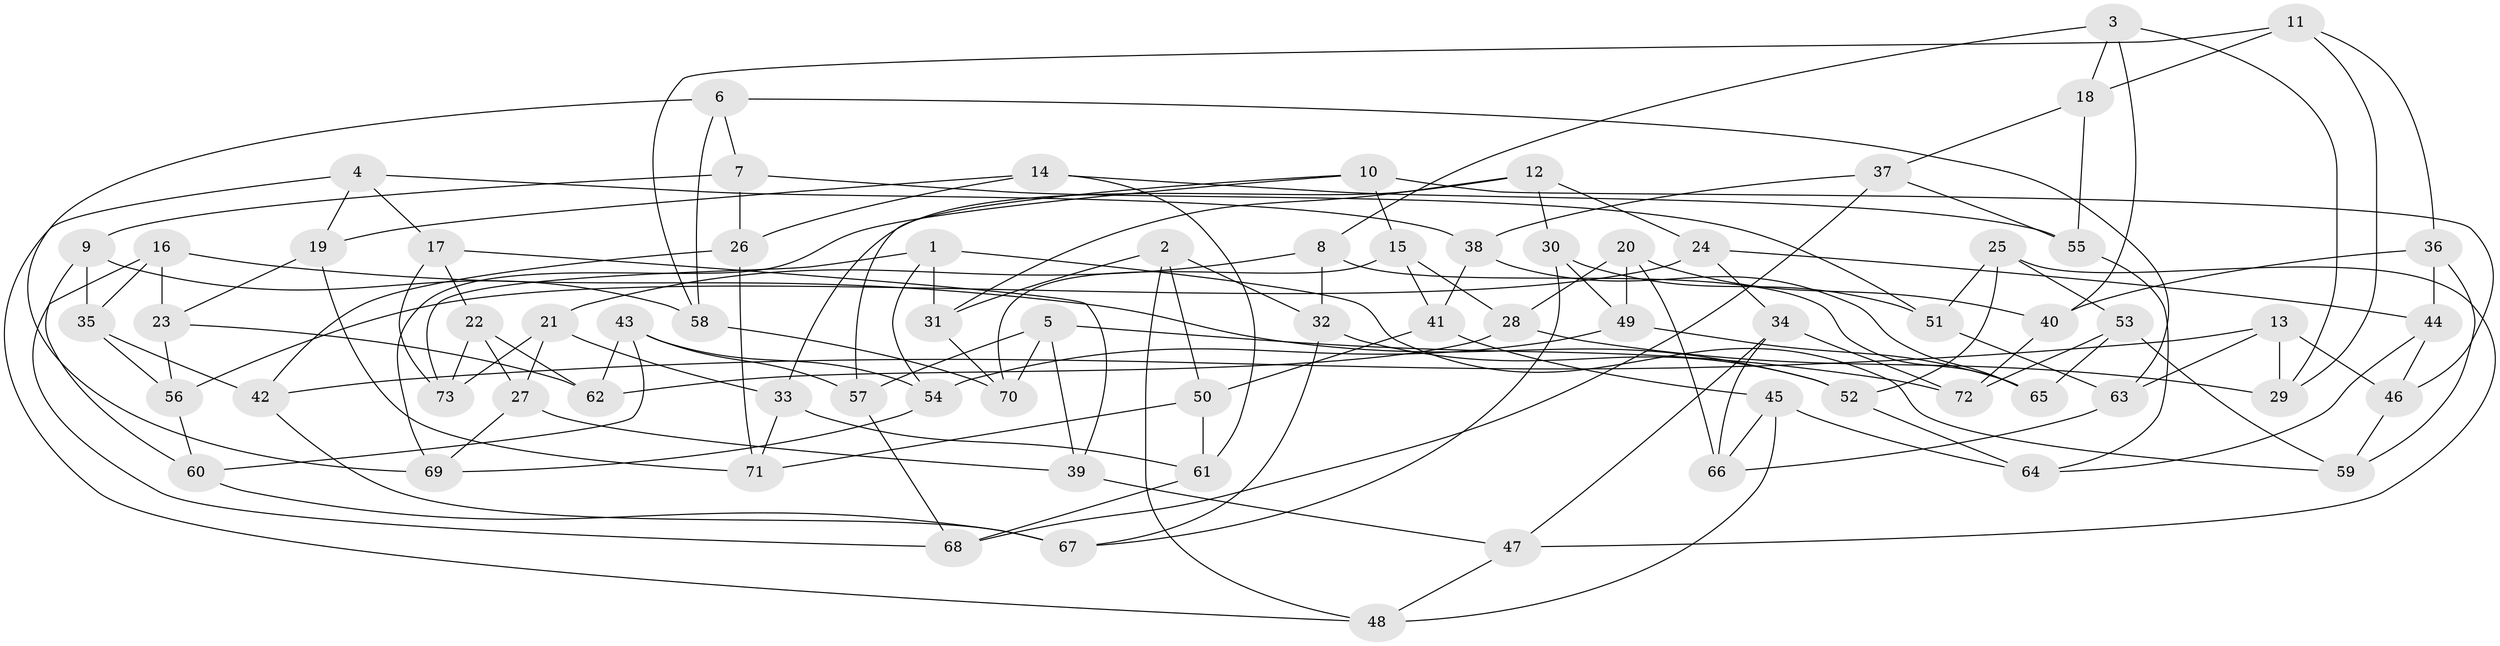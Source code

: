 // coarse degree distribution, {6: 0.6341463414634146, 4: 0.21951219512195122, 5: 0.12195121951219512, 3: 0.024390243902439025}
// Generated by graph-tools (version 1.1) at 2025/42/03/06/25 10:42:20]
// undirected, 73 vertices, 146 edges
graph export_dot {
graph [start="1"]
  node [color=gray90,style=filled];
  1;
  2;
  3;
  4;
  5;
  6;
  7;
  8;
  9;
  10;
  11;
  12;
  13;
  14;
  15;
  16;
  17;
  18;
  19;
  20;
  21;
  22;
  23;
  24;
  25;
  26;
  27;
  28;
  29;
  30;
  31;
  32;
  33;
  34;
  35;
  36;
  37;
  38;
  39;
  40;
  41;
  42;
  43;
  44;
  45;
  46;
  47;
  48;
  49;
  50;
  51;
  52;
  53;
  54;
  55;
  56;
  57;
  58;
  59;
  60;
  61;
  62;
  63;
  64;
  65;
  66;
  67;
  68;
  69;
  70;
  71;
  72;
  73;
  1 -- 54;
  1 -- 31;
  1 -- 73;
  1 -- 59;
  2 -- 50;
  2 -- 32;
  2 -- 48;
  2 -- 31;
  3 -- 40;
  3 -- 29;
  3 -- 18;
  3 -- 8;
  4 -- 38;
  4 -- 17;
  4 -- 48;
  4 -- 19;
  5 -- 70;
  5 -- 57;
  5 -- 72;
  5 -- 39;
  6 -- 7;
  6 -- 63;
  6 -- 58;
  6 -- 69;
  7 -- 26;
  7 -- 9;
  7 -- 51;
  8 -- 65;
  8 -- 32;
  8 -- 21;
  9 -- 58;
  9 -- 35;
  9 -- 60;
  10 -- 15;
  10 -- 57;
  10 -- 46;
  10 -- 69;
  11 -- 58;
  11 -- 29;
  11 -- 36;
  11 -- 18;
  12 -- 31;
  12 -- 24;
  12 -- 30;
  12 -- 33;
  13 -- 42;
  13 -- 46;
  13 -- 63;
  13 -- 29;
  14 -- 19;
  14 -- 55;
  14 -- 26;
  14 -- 61;
  15 -- 41;
  15 -- 28;
  15 -- 70;
  16 -- 35;
  16 -- 68;
  16 -- 23;
  16 -- 52;
  17 -- 22;
  17 -- 39;
  17 -- 73;
  18 -- 37;
  18 -- 55;
  19 -- 71;
  19 -- 23;
  20 -- 49;
  20 -- 40;
  20 -- 28;
  20 -- 66;
  21 -- 33;
  21 -- 27;
  21 -- 73;
  22 -- 27;
  22 -- 73;
  22 -- 62;
  23 -- 56;
  23 -- 62;
  24 -- 44;
  24 -- 56;
  24 -- 34;
  25 -- 52;
  25 -- 47;
  25 -- 53;
  25 -- 51;
  26 -- 42;
  26 -- 71;
  27 -- 39;
  27 -- 69;
  28 -- 29;
  28 -- 62;
  30 -- 49;
  30 -- 51;
  30 -- 67;
  31 -- 70;
  32 -- 52;
  32 -- 67;
  33 -- 71;
  33 -- 61;
  34 -- 47;
  34 -- 66;
  34 -- 72;
  35 -- 42;
  35 -- 56;
  36 -- 44;
  36 -- 59;
  36 -- 40;
  37 -- 68;
  37 -- 55;
  37 -- 38;
  38 -- 41;
  38 -- 65;
  39 -- 47;
  40 -- 72;
  41 -- 50;
  41 -- 45;
  42 -- 67;
  43 -- 57;
  43 -- 62;
  43 -- 54;
  43 -- 60;
  44 -- 46;
  44 -- 64;
  45 -- 64;
  45 -- 66;
  45 -- 48;
  46 -- 59;
  47 -- 48;
  49 -- 54;
  49 -- 65;
  50 -- 61;
  50 -- 71;
  51 -- 63;
  52 -- 64;
  53 -- 59;
  53 -- 72;
  53 -- 65;
  54 -- 69;
  55 -- 64;
  56 -- 60;
  57 -- 68;
  58 -- 70;
  60 -- 67;
  61 -- 68;
  63 -- 66;
}
